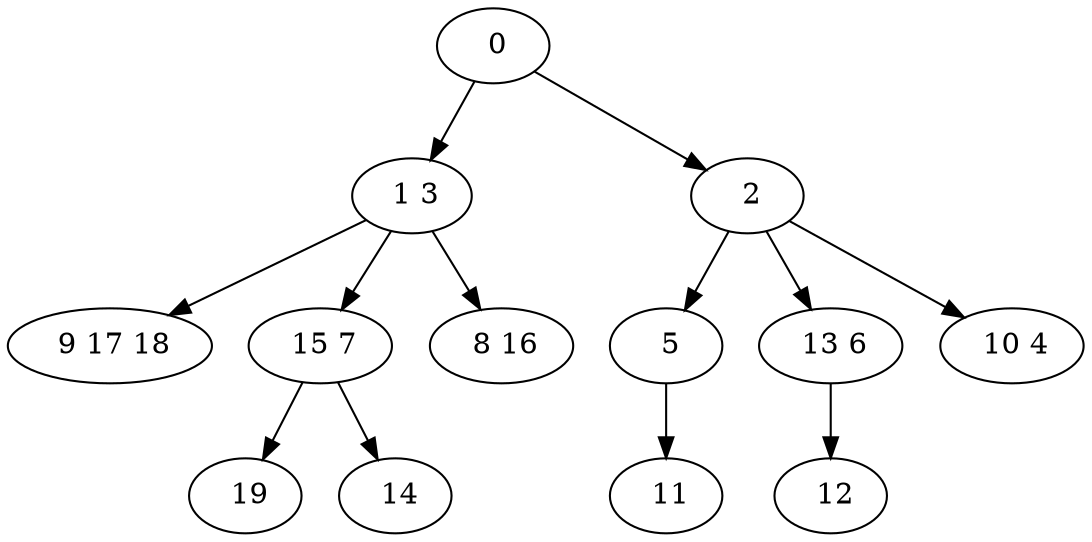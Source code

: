 digraph mytree {
" 0" -> " 1 3";
" 0" -> " 2";
" 1 3" -> " 9 17 18";
" 1 3" -> " 15 7";
" 1 3" -> " 8 16";
" 2" -> " 5";
" 2" -> " 13 6";
" 2" -> " 10 4";
" 5" -> " 11";
" 13 6" -> " 12";
" 10 4";
" 12";
" 11";
" 19";
" 9 17 18";
" 15 7" -> " 19";
" 15 7" -> " 14";
" 14";
" 8 16";
}
